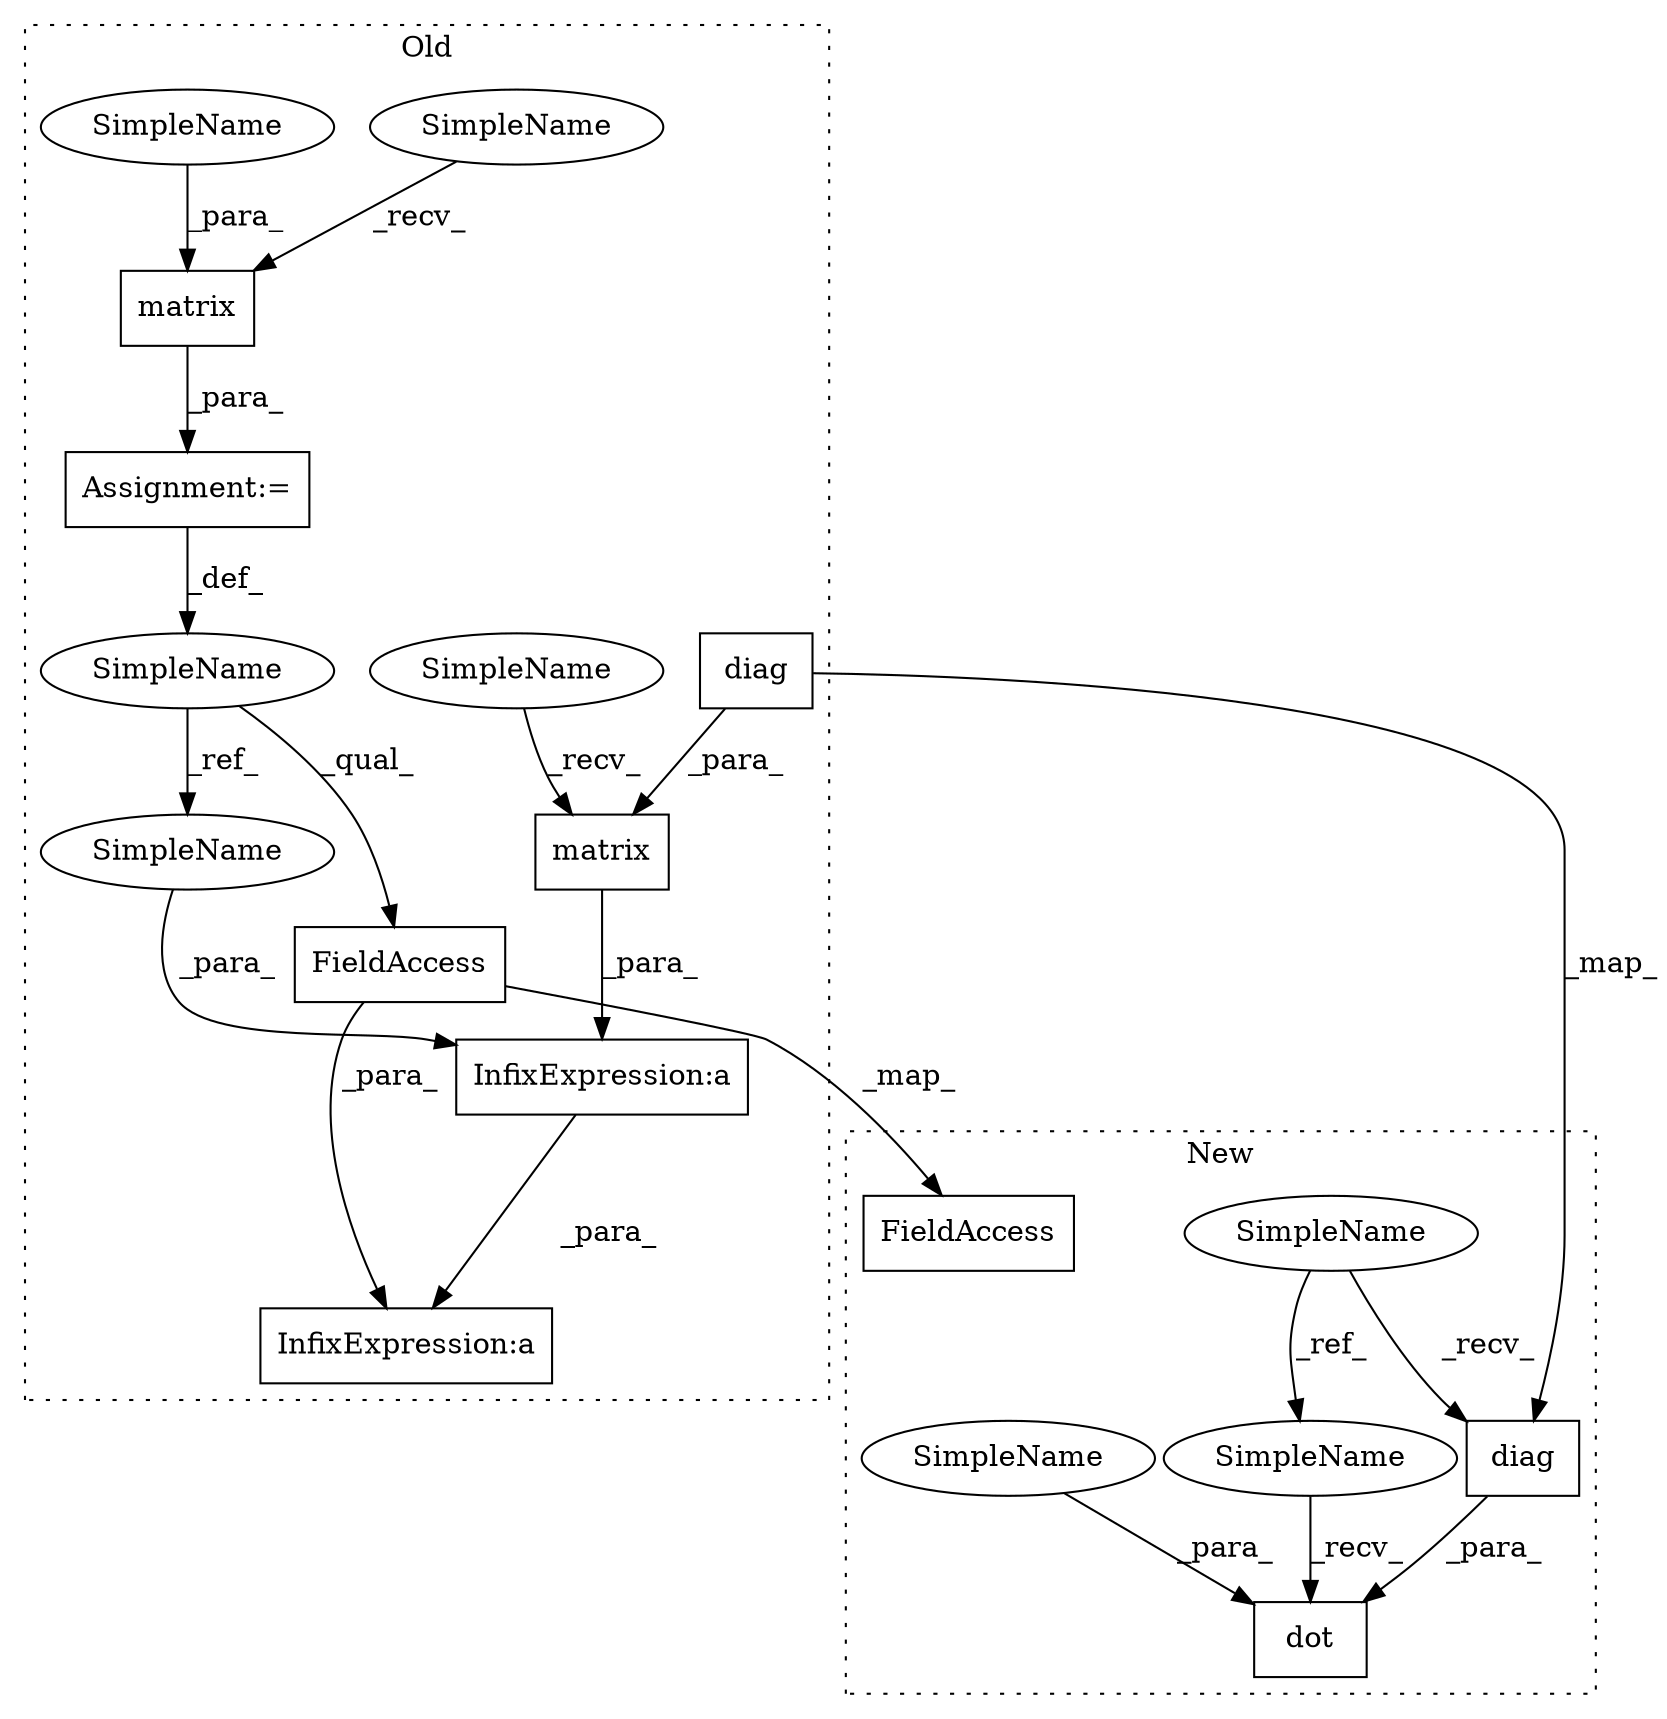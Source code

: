 digraph G {
subgraph cluster0 {
1 [label="matrix" a="32" s="1329,1337" l="7,1" shape="box"];
3 [label="InfixExpression:a" a="27" s="1368" l="3" shape="box"];
4 [label="InfixExpression:a" a="27" s="1363" l="3" shape="box"];
6 [label="diag" a="32" s="1299,1313" l="5,1" shape="box"];
8 [label="matrix" a="32" s="1286,1314" l="7,1" shape="box"];
9 [label="Assignment:=" a="7" s="1322" l="1" shape="box"];
11 [label="FieldAccess" a="22" s="1371" l="3" shape="box"];
12 [label="SimpleName" a="42" s="1321" l="1" shape="ellipse"];
14 [label="SimpleName" a="42" s="1280" l="5" shape="ellipse"];
15 [label="SimpleName" a="42" s="1323" l="5" shape="ellipse"];
16 [label="SimpleName" a="42" s="1336" l="1" shape="ellipse"];
18 [label="SimpleName" a="42" s="1362" l="1" shape="ellipse"];
label = "Old";
style="dotted";
}
subgraph cluster1 {
2 [label="dot" a="32" s="1238,1245" l="4,1" shape="box"];
5 [label="SimpleName" a="42" s="1116" l="5" shape="ellipse"];
7 [label="diag" a="32" s="1197,1211" l="5,1" shape="box"];
10 [label="FieldAccess" a="22" s="1247" l="3" shape="box"];
13 [label="SimpleName" a="42" s="1232" l="5" shape="ellipse"];
17 [label="SimpleName" a="42" s="1242" l="1" shape="ellipse"];
label = "New";
style="dotted";
}
1 -> 9 [label="_para_"];
4 -> 3 [label="_para_"];
5 -> 7 [label="_recv_"];
5 -> 13 [label="_ref_"];
6 -> 7 [label="_map_"];
6 -> 8 [label="_para_"];
7 -> 2 [label="_para_"];
8 -> 4 [label="_para_"];
9 -> 12 [label="_def_"];
11 -> 10 [label="_map_"];
11 -> 3 [label="_para_"];
12 -> 18 [label="_ref_"];
12 -> 11 [label="_qual_"];
13 -> 2 [label="_recv_"];
14 -> 8 [label="_recv_"];
15 -> 1 [label="_recv_"];
16 -> 1 [label="_para_"];
17 -> 2 [label="_para_"];
18 -> 4 [label="_para_"];
}